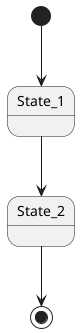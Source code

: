 @startuml

state State_2
state State_1

[*] --> State_1
State_1 --> State_2
State_2 --> [*]
@enduml
